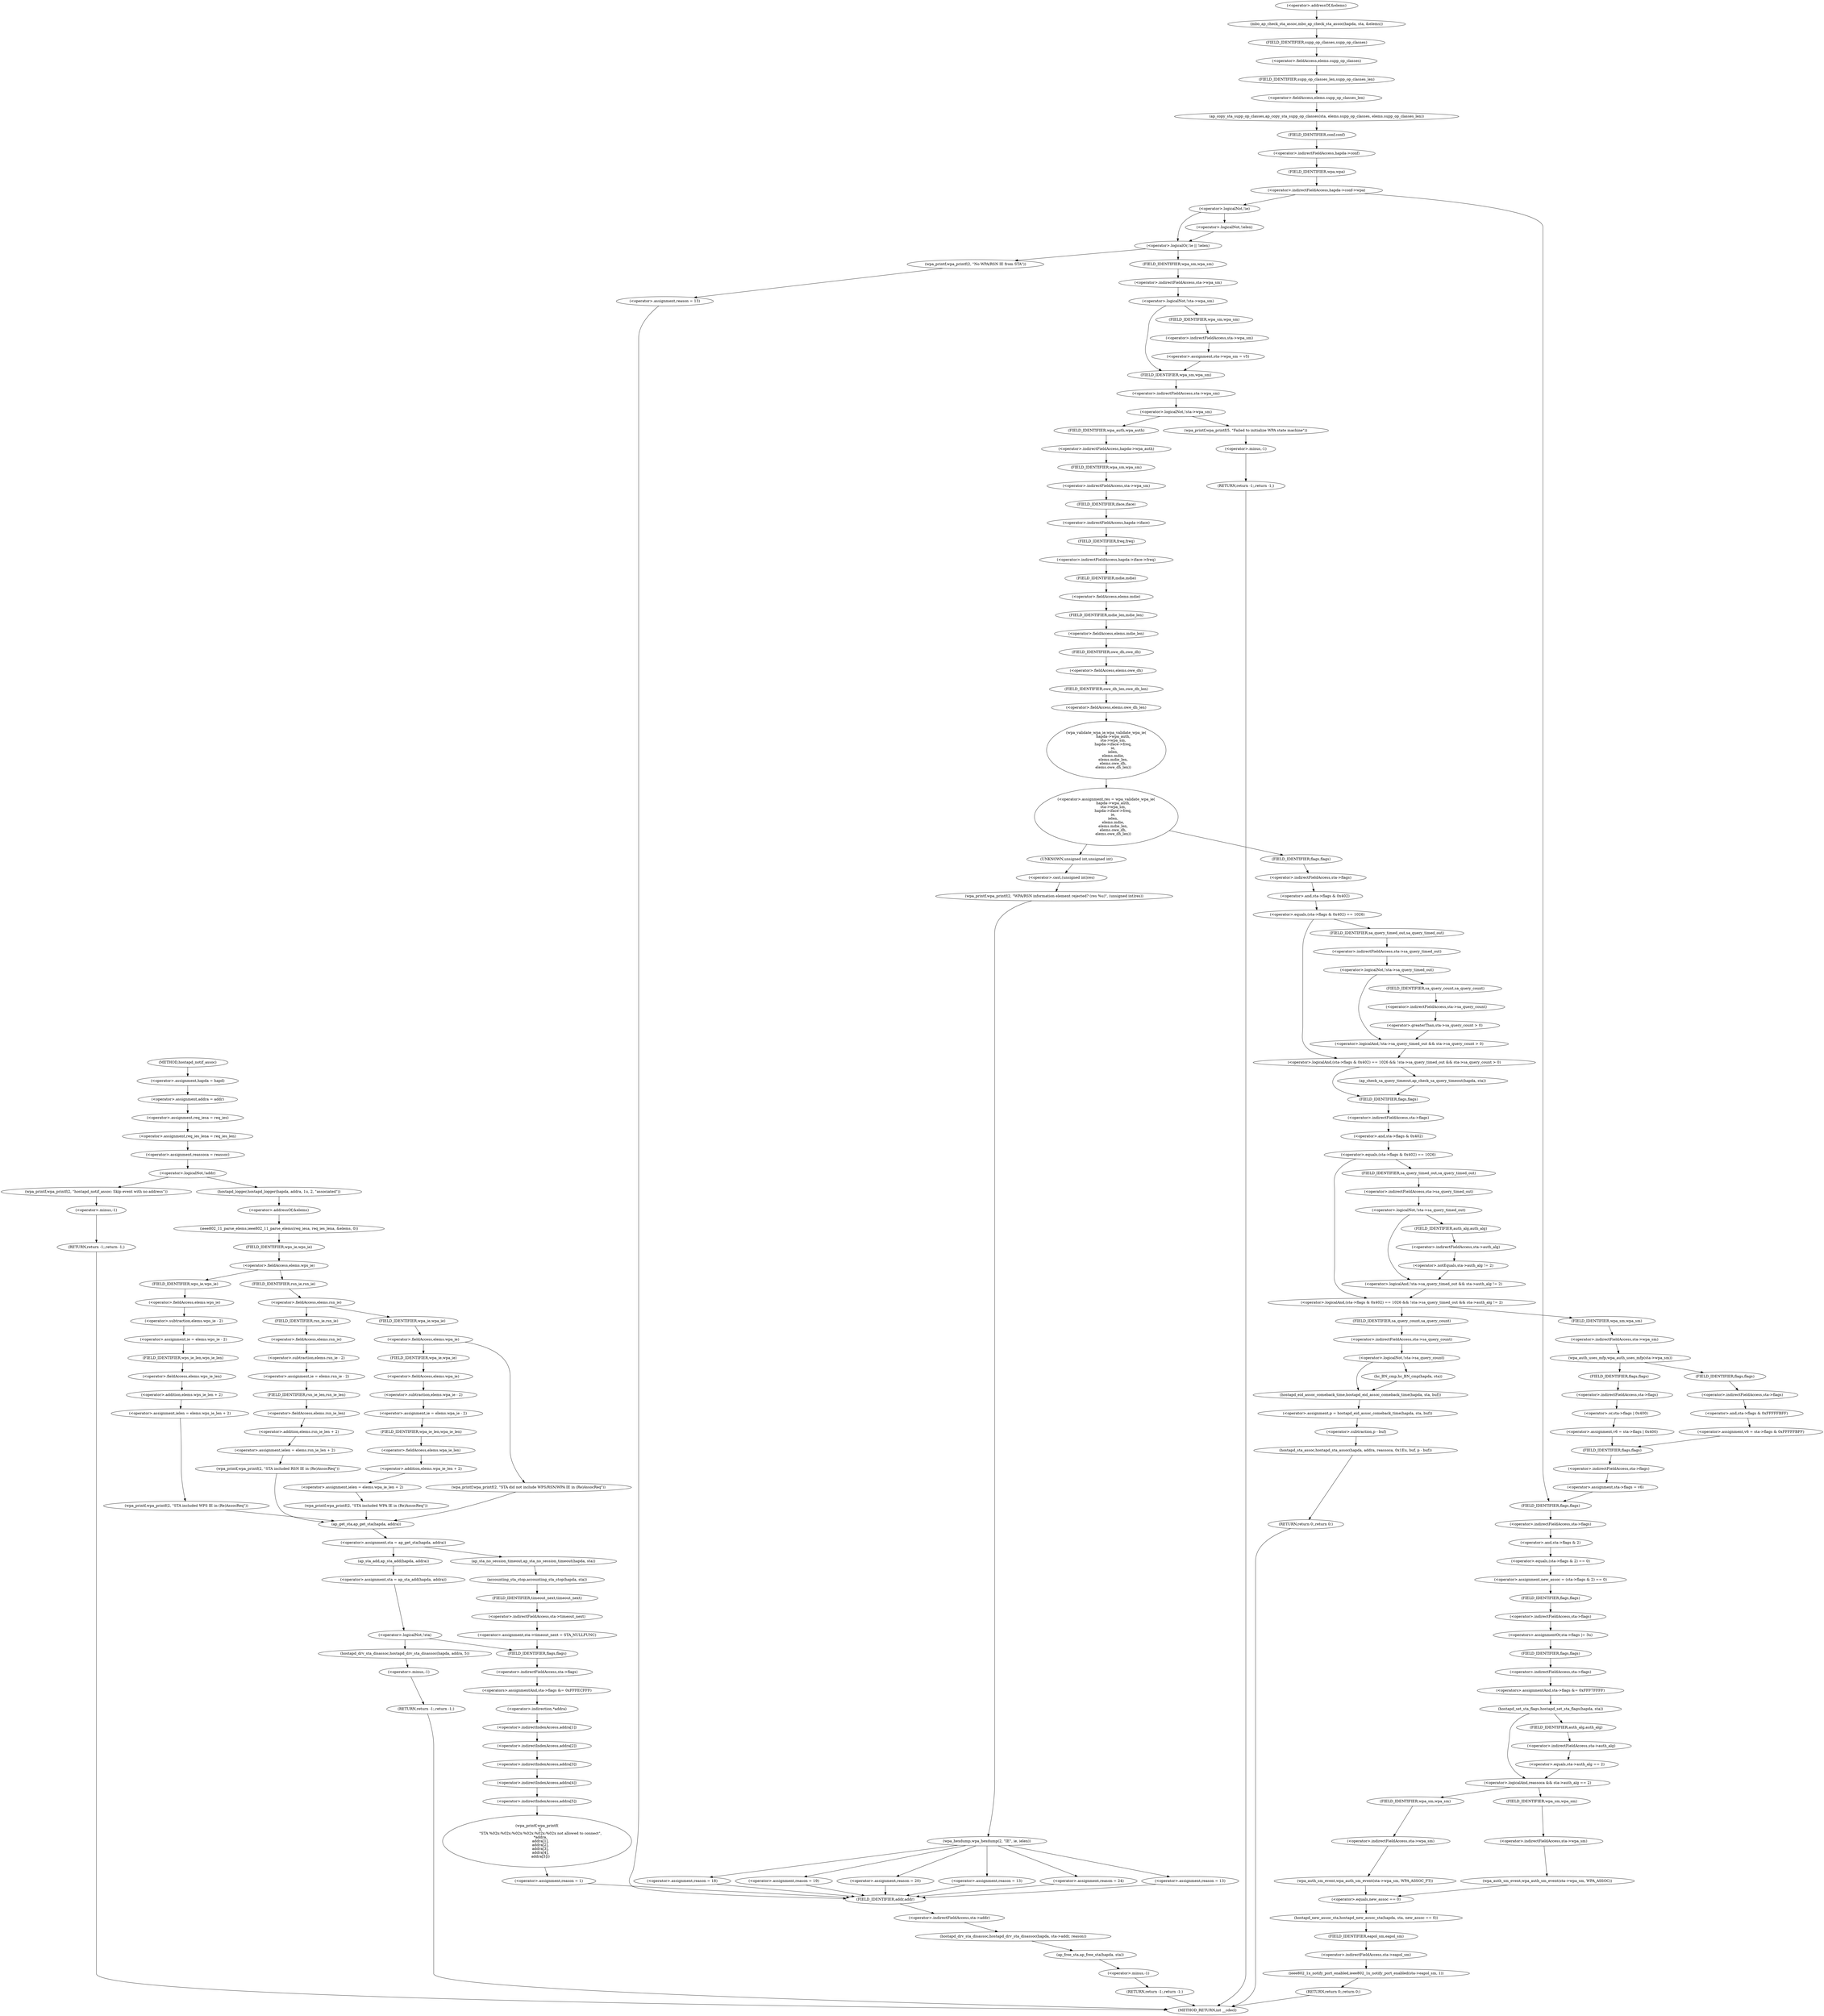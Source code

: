 digraph hostapd_notif_assoc {  
"1000140" [label = "(<operator>.assignment,hapda = hapd)" ]
"1000143" [label = "(<operator>.assignment,addra = addr)" ]
"1000146" [label = "(<operator>.assignment,req_iesa = req_ies)" ]
"1000149" [label = "(<operator>.assignment,req_ies_lena = req_ies_len)" ]
"1000152" [label = "(<operator>.assignment,reassoca = reassoc)" ]
"1000156" [label = "(<operator>.logicalNot,!addr)" ]
"1000159" [label = "(wpa_printf,wpa_printf(2, \"hostapd_notif_assoc: Skip event with no address\"))" ]
"1000162" [label = "(RETURN,return -1;,return -1;)" ]
"1000163" [label = "(<operator>.minus,-1)" ]
"1000165" [label = "(hostapd_logger,hostapd_logger(hapda, addra, 1u, 2, \"associated\"))" ]
"1000171" [label = "(ieee802_11_parse_elems,ieee802_11_parse_elems(req_iesa, req_ies_lena, &elems, 0))" ]
"1000174" [label = "(<operator>.addressOf,&elems)" ]
"1000178" [label = "(<operator>.fieldAccess,elems.wps_ie)" ]
"1000180" [label = "(FIELD_IDENTIFIER,wps_ie,wps_ie)" ]
"1000182" [label = "(<operator>.assignment,ie = elems.wps_ie - 2)" ]
"1000184" [label = "(<operator>.subtraction,elems.wps_ie - 2)" ]
"1000185" [label = "(<operator>.fieldAccess,elems.wps_ie)" ]
"1000187" [label = "(FIELD_IDENTIFIER,wps_ie,wps_ie)" ]
"1000189" [label = "(<operator>.assignment,ielen = elems.wps_ie_len + 2)" ]
"1000191" [label = "(<operator>.addition,elems.wps_ie_len + 2)" ]
"1000192" [label = "(<operator>.fieldAccess,elems.wps_ie_len)" ]
"1000194" [label = "(FIELD_IDENTIFIER,wps_ie_len,wps_ie_len)" ]
"1000196" [label = "(wpa_printf,wpa_printf(2, \"STA included WPS IE in (Re)AssocReq\"))" ]
"1000201" [label = "(<operator>.fieldAccess,elems.rsn_ie)" ]
"1000203" [label = "(FIELD_IDENTIFIER,rsn_ie,rsn_ie)" ]
"1000205" [label = "(<operator>.assignment,ie = elems.rsn_ie - 2)" ]
"1000207" [label = "(<operator>.subtraction,elems.rsn_ie - 2)" ]
"1000208" [label = "(<operator>.fieldAccess,elems.rsn_ie)" ]
"1000210" [label = "(FIELD_IDENTIFIER,rsn_ie,rsn_ie)" ]
"1000212" [label = "(<operator>.assignment,ielen = elems.rsn_ie_len + 2)" ]
"1000214" [label = "(<operator>.addition,elems.rsn_ie_len + 2)" ]
"1000215" [label = "(<operator>.fieldAccess,elems.rsn_ie_len)" ]
"1000217" [label = "(FIELD_IDENTIFIER,rsn_ie_len,rsn_ie_len)" ]
"1000219" [label = "(wpa_printf,wpa_printf(2, \"STA included RSN IE in (Re)AssocReq\"))" ]
"1000224" [label = "(<operator>.fieldAccess,elems.wpa_ie)" ]
"1000226" [label = "(FIELD_IDENTIFIER,wpa_ie,wpa_ie)" ]
"1000228" [label = "(<operator>.assignment,ie = elems.wpa_ie - 2)" ]
"1000230" [label = "(<operator>.subtraction,elems.wpa_ie - 2)" ]
"1000231" [label = "(<operator>.fieldAccess,elems.wpa_ie)" ]
"1000233" [label = "(FIELD_IDENTIFIER,wpa_ie,wpa_ie)" ]
"1000235" [label = "(<operator>.assignment,ielen = elems.wpa_ie_len + 2)" ]
"1000237" [label = "(<operator>.addition,elems.wpa_ie_len + 2)" ]
"1000238" [label = "(<operator>.fieldAccess,elems.wpa_ie_len)" ]
"1000240" [label = "(FIELD_IDENTIFIER,wpa_ie_len,wpa_ie_len)" ]
"1000242" [label = "(wpa_printf,wpa_printf(2, \"STA included WPA IE in (Re)AssocReq\"))" ]
"1000249" [label = "(wpa_printf,wpa_printf(2, \"STA did not include WPS/RSN/WPA IE in (Re)AssocReq\"))" ]
"1000252" [label = "(<operator>.assignment,sta = ap_get_sta(hapda, addra))" ]
"1000254" [label = "(ap_get_sta,ap_get_sta(hapda, addra))" ]
"1000260" [label = "(ap_sta_no_session_timeout,ap_sta_no_session_timeout(hapda, sta))" ]
"1000263" [label = "(accounting_sta_stop,accounting_sta_stop(hapda, sta))" ]
"1000266" [label = "(<operator>.assignment,sta->timeout_next = STA_NULLFUNC)" ]
"1000267" [label = "(<operator>.indirectFieldAccess,sta->timeout_next)" ]
"1000269" [label = "(FIELD_IDENTIFIER,timeout_next,timeout_next)" ]
"1000273" [label = "(<operator>.assignment,sta = ap_sta_add(hapda, addra))" ]
"1000275" [label = "(ap_sta_add,ap_sta_add(hapda, addra))" ]
"1000279" [label = "(<operator>.logicalNot,!sta)" ]
"1000282" [label = "(hostapd_drv_sta_disassoc,hostapd_drv_sta_disassoc(hapda, addra, 5))" ]
"1000286" [label = "(RETURN,return -1;,return -1;)" ]
"1000287" [label = "(<operator>.minus,-1)" ]
"1000289" [label = "(<operators>.assignmentAnd,sta->flags &= 0xFFFECFFF)" ]
"1000290" [label = "(<operator>.indirectFieldAccess,sta->flags)" ]
"1000292" [label = "(FIELD_IDENTIFIER,flags,flags)" ]
"1000295" [label = "(wpa_printf,wpa_printf(\n      3,\n      \"STA %02x:%02x:%02x:%02x:%02x:%02x not allowed to connect\",\n      *addra,\n      addra[1],\n      addra[2],\n      addra[3],\n      addra[4],\n      addra[5]))" ]
"1000298" [label = "(<operator>.indirection,*addra)" ]
"1000300" [label = "(<operator>.indirectIndexAccess,addra[1])" ]
"1000303" [label = "(<operator>.indirectIndexAccess,addra[2])" ]
"1000306" [label = "(<operator>.indirectIndexAccess,addra[3])" ]
"1000309" [label = "(<operator>.indirectIndexAccess,addra[4])" ]
"1000312" [label = "(<operator>.indirectIndexAccess,addra[5])" ]
"1000315" [label = "(<operator>.assignment,reason = 1)" ]
"1000319" [label = "(hostapd_drv_sta_disassoc,hostapd_drv_sta_disassoc(hapda, sta->addr, reason))" ]
"1000321" [label = "(<operator>.indirectFieldAccess,sta->addr)" ]
"1000323" [label = "(FIELD_IDENTIFIER,addr,addr)" ]
"1000325" [label = "(ap_free_sta,ap_free_sta(hapda, sta))" ]
"1000328" [label = "(RETURN,return -1;,return -1;)" ]
"1000329" [label = "(<operator>.minus,-1)" ]
"1000331" [label = "(mbo_ap_check_sta_assoc,mbo_ap_check_sta_assoc(hapda, sta, &elems))" ]
"1000334" [label = "(<operator>.addressOf,&elems)" ]
"1000336" [label = "(ap_copy_sta_supp_op_classes,ap_copy_sta_supp_op_classes(sta, elems.supp_op_classes, elems.supp_op_classes_len))" ]
"1000338" [label = "(<operator>.fieldAccess,elems.supp_op_classes)" ]
"1000340" [label = "(FIELD_IDENTIFIER,supp_op_classes,supp_op_classes)" ]
"1000341" [label = "(<operator>.fieldAccess,elems.supp_op_classes_len)" ]
"1000343" [label = "(FIELD_IDENTIFIER,supp_op_classes_len,supp_op_classes_len)" ]
"1000345" [label = "(<operator>.indirectFieldAccess,hapda->conf->wpa)" ]
"1000346" [label = "(<operator>.indirectFieldAccess,hapda->conf)" ]
"1000348" [label = "(FIELD_IDENTIFIER,conf,conf)" ]
"1000349" [label = "(FIELD_IDENTIFIER,wpa,wpa)" ]
"1000352" [label = "(<operator>.logicalOr,!ie || !ielen)" ]
"1000353" [label = "(<operator>.logicalNot,!ie)" ]
"1000355" [label = "(<operator>.logicalNot,!ielen)" ]
"1000358" [label = "(wpa_printf,wpa_printf(2, \"No WPA/RSN IE from STA\"))" ]
"1000361" [label = "(<operator>.assignment,reason = 13)" ]
"1000366" [label = "(<operator>.logicalNot,!sta->wpa_sm)" ]
"1000367" [label = "(<operator>.indirectFieldAccess,sta->wpa_sm)" ]
"1000369" [label = "(FIELD_IDENTIFIER,wpa_sm,wpa_sm)" ]
"1000371" [label = "(<operator>.assignment,sta->wpa_sm = v5)" ]
"1000372" [label = "(<operator>.indirectFieldAccess,sta->wpa_sm)" ]
"1000374" [label = "(FIELD_IDENTIFIER,wpa_sm,wpa_sm)" ]
"1000377" [label = "(<operator>.logicalNot,!sta->wpa_sm)" ]
"1000378" [label = "(<operator>.indirectFieldAccess,sta->wpa_sm)" ]
"1000380" [label = "(FIELD_IDENTIFIER,wpa_sm,wpa_sm)" ]
"1000382" [label = "(wpa_printf,wpa_printf(5, \"Failed to initialize WPA state machine\"))" ]
"1000385" [label = "(RETURN,return -1;,return -1;)" ]
"1000386" [label = "(<operator>.minus,-1)" ]
"1000388" [label = "(<operator>.assignment,res = wpa_validate_wpa_ie(\n            hapda->wpa_auth,\n            sta->wpa_sm,\n            hapda->iface->freq,\n            ie,\n            ielen,\n            elems.mdie,\n            elems.mdie_len,\n            elems.owe_dh,\n            elems.owe_dh_len))" ]
"1000390" [label = "(wpa_validate_wpa_ie,wpa_validate_wpa_ie(\n            hapda->wpa_auth,\n            sta->wpa_sm,\n            hapda->iface->freq,\n            ie,\n            ielen,\n            elems.mdie,\n            elems.mdie_len,\n            elems.owe_dh,\n            elems.owe_dh_len))" ]
"1000391" [label = "(<operator>.indirectFieldAccess,hapda->wpa_auth)" ]
"1000393" [label = "(FIELD_IDENTIFIER,wpa_auth,wpa_auth)" ]
"1000394" [label = "(<operator>.indirectFieldAccess,sta->wpa_sm)" ]
"1000396" [label = "(FIELD_IDENTIFIER,wpa_sm,wpa_sm)" ]
"1000397" [label = "(<operator>.indirectFieldAccess,hapda->iface->freq)" ]
"1000398" [label = "(<operator>.indirectFieldAccess,hapda->iface)" ]
"1000400" [label = "(FIELD_IDENTIFIER,iface,iface)" ]
"1000401" [label = "(FIELD_IDENTIFIER,freq,freq)" ]
"1000404" [label = "(<operator>.fieldAccess,elems.mdie)" ]
"1000406" [label = "(FIELD_IDENTIFIER,mdie,mdie)" ]
"1000407" [label = "(<operator>.fieldAccess,elems.mdie_len)" ]
"1000409" [label = "(FIELD_IDENTIFIER,mdie_len,mdie_len)" ]
"1000410" [label = "(<operator>.fieldAccess,elems.owe_dh)" ]
"1000412" [label = "(FIELD_IDENTIFIER,owe_dh,owe_dh)" ]
"1000413" [label = "(<operator>.fieldAccess,elems.owe_dh_len)" ]
"1000415" [label = "(FIELD_IDENTIFIER,owe_dh_len,owe_dh_len)" ]
"1000419" [label = "(wpa_printf,wpa_printf(2, \"WPA/RSN information element rejected? (res %u)\", (unsigned int)res))" ]
"1000422" [label = "(<operator>.cast,(unsigned int)res)" ]
"1000423" [label = "(UNKNOWN,unsigned int,unsigned int)" ]
"1000425" [label = "(wpa_hexdump,wpa_hexdump(2, \"IE\", ie, ielen))" ]
"1000434" [label = "(<operator>.assignment,reason = 18)" ]
"1000439" [label = "(<operator>.assignment,reason = 19)" ]
"1000444" [label = "(<operator>.assignment,reason = 20)" ]
"1000449" [label = "(<operator>.assignment,reason = 13)" ]
"1000454" [label = "(<operator>.assignment,reason = 24)" ]
"1000459" [label = "(<operator>.assignment,reason = 13)" ]
"1000465" [label = "(<operator>.logicalAnd,(sta->flags & 0x402) == 1026 && !sta->sa_query_timed_out && sta->sa_query_count > 0)" ]
"1000466" [label = "(<operator>.equals,(sta->flags & 0x402) == 1026)" ]
"1000467" [label = "(<operator>.and,sta->flags & 0x402)" ]
"1000468" [label = "(<operator>.indirectFieldAccess,sta->flags)" ]
"1000470" [label = "(FIELD_IDENTIFIER,flags,flags)" ]
"1000473" [label = "(<operator>.logicalAnd,!sta->sa_query_timed_out && sta->sa_query_count > 0)" ]
"1000474" [label = "(<operator>.logicalNot,!sta->sa_query_timed_out)" ]
"1000475" [label = "(<operator>.indirectFieldAccess,sta->sa_query_timed_out)" ]
"1000477" [label = "(FIELD_IDENTIFIER,sa_query_timed_out,sa_query_timed_out)" ]
"1000478" [label = "(<operator>.greaterThan,sta->sa_query_count > 0)" ]
"1000479" [label = "(<operator>.indirectFieldAccess,sta->sa_query_count)" ]
"1000481" [label = "(FIELD_IDENTIFIER,sa_query_count,sa_query_count)" ]
"1000483" [label = "(ap_check_sa_query_timeout,ap_check_sa_query_timeout(hapda, sta))" ]
"1000487" [label = "(<operator>.logicalAnd,(sta->flags & 0x402) == 1026 && !sta->sa_query_timed_out && sta->auth_alg != 2)" ]
"1000488" [label = "(<operator>.equals,(sta->flags & 0x402) == 1026)" ]
"1000489" [label = "(<operator>.and,sta->flags & 0x402)" ]
"1000490" [label = "(<operator>.indirectFieldAccess,sta->flags)" ]
"1000492" [label = "(FIELD_IDENTIFIER,flags,flags)" ]
"1000495" [label = "(<operator>.logicalAnd,!sta->sa_query_timed_out && sta->auth_alg != 2)" ]
"1000496" [label = "(<operator>.logicalNot,!sta->sa_query_timed_out)" ]
"1000497" [label = "(<operator>.indirectFieldAccess,sta->sa_query_timed_out)" ]
"1000499" [label = "(FIELD_IDENTIFIER,sa_query_timed_out,sa_query_timed_out)" ]
"1000500" [label = "(<operator>.notEquals,sta->auth_alg != 2)" ]
"1000501" [label = "(<operator>.indirectFieldAccess,sta->auth_alg)" ]
"1000503" [label = "(FIELD_IDENTIFIER,auth_alg,auth_alg)" ]
"1000507" [label = "(<operator>.logicalNot,!sta->sa_query_count)" ]
"1000508" [label = "(<operator>.indirectFieldAccess,sta->sa_query_count)" ]
"1000510" [label = "(FIELD_IDENTIFIER,sa_query_count,sa_query_count)" ]
"1000511" [label = "(hc_BN_cmp,hc_BN_cmp(hapda, sta))" ]
"1000514" [label = "(<operator>.assignment,p = hostapd_eid_assoc_comeback_time(hapda, sta, buf))" ]
"1000516" [label = "(hostapd_eid_assoc_comeback_time,hostapd_eid_assoc_comeback_time(hapda, sta, buf))" ]
"1000520" [label = "(hostapd_sta_assoc,hostapd_sta_assoc(hapda, addra, reassoca, 0x1Eu, buf, p - buf))" ]
"1000526" [label = "(<operator>.subtraction,p - buf)" ]
"1000529" [label = "(RETURN,return 0;,return 0;)" ]
"1000532" [label = "(wpa_auth_uses_mfp,wpa_auth_uses_mfp(sta->wpa_sm))" ]
"1000533" [label = "(<operator>.indirectFieldAccess,sta->wpa_sm)" ]
"1000535" [label = "(FIELD_IDENTIFIER,wpa_sm,wpa_sm)" ]
"1000536" [label = "(<operator>.assignment,v6 = sta->flags | 0x400)" ]
"1000538" [label = "(<operator>.or,sta->flags | 0x400)" ]
"1000539" [label = "(<operator>.indirectFieldAccess,sta->flags)" ]
"1000541" [label = "(FIELD_IDENTIFIER,flags,flags)" ]
"1000544" [label = "(<operator>.assignment,v6 = sta->flags & 0xFFFFFBFF)" ]
"1000546" [label = "(<operator>.and,sta->flags & 0xFFFFFBFF)" ]
"1000547" [label = "(<operator>.indirectFieldAccess,sta->flags)" ]
"1000549" [label = "(FIELD_IDENTIFIER,flags,flags)" ]
"1000551" [label = "(<operator>.assignment,sta->flags = v6)" ]
"1000552" [label = "(<operator>.indirectFieldAccess,sta->flags)" ]
"1000554" [label = "(FIELD_IDENTIFIER,flags,flags)" ]
"1000556" [label = "(<operator>.assignment,new_assoc = (sta->flags & 2) == 0)" ]
"1000558" [label = "(<operator>.equals,(sta->flags & 2) == 0)" ]
"1000559" [label = "(<operator>.and,sta->flags & 2)" ]
"1000560" [label = "(<operator>.indirectFieldAccess,sta->flags)" ]
"1000562" [label = "(FIELD_IDENTIFIER,flags,flags)" ]
"1000565" [label = "(<operators>.assignmentOr,sta->flags |= 3u)" ]
"1000566" [label = "(<operator>.indirectFieldAccess,sta->flags)" ]
"1000568" [label = "(FIELD_IDENTIFIER,flags,flags)" ]
"1000570" [label = "(<operators>.assignmentAnd,sta->flags &= 0xFFF7FFFF)" ]
"1000571" [label = "(<operator>.indirectFieldAccess,sta->flags)" ]
"1000573" [label = "(FIELD_IDENTIFIER,flags,flags)" ]
"1000575" [label = "(hostapd_set_sta_flags,hostapd_set_sta_flags(hapda, sta))" ]
"1000579" [label = "(<operator>.logicalAnd,reassoca && sta->auth_alg == 2)" ]
"1000581" [label = "(<operator>.equals,sta->auth_alg == 2)" ]
"1000582" [label = "(<operator>.indirectFieldAccess,sta->auth_alg)" ]
"1000584" [label = "(FIELD_IDENTIFIER,auth_alg,auth_alg)" ]
"1000586" [label = "(wpa_auth_sm_event,wpa_auth_sm_event(sta->wpa_sm, WPA_ASSOC_FT))" ]
"1000587" [label = "(<operator>.indirectFieldAccess,sta->wpa_sm)" ]
"1000589" [label = "(FIELD_IDENTIFIER,wpa_sm,wpa_sm)" ]
"1000592" [label = "(wpa_auth_sm_event,wpa_auth_sm_event(sta->wpa_sm, WPA_ASSOC))" ]
"1000593" [label = "(<operator>.indirectFieldAccess,sta->wpa_sm)" ]
"1000595" [label = "(FIELD_IDENTIFIER,wpa_sm,wpa_sm)" ]
"1000597" [label = "(hostapd_new_assoc_sta,hostapd_new_assoc_sta(hapda, sta, new_assoc == 0))" ]
"1000600" [label = "(<operator>.equals,new_assoc == 0)" ]
"1000603" [label = "(ieee802_1x_notify_port_enabled,ieee802_1x_notify_port_enabled(sta->eapol_sm, 1))" ]
"1000604" [label = "(<operator>.indirectFieldAccess,sta->eapol_sm)" ]
"1000606" [label = "(FIELD_IDENTIFIER,eapol_sm,eapol_sm)" ]
"1000608" [label = "(RETURN,return 0;,return 0;)" ]
"1000117" [label = "(METHOD,hostapd_notif_assoc)" ]
"1000610" [label = "(METHOD_RETURN,int __cdecl)" ]
  "1000140" -> "1000143" 
  "1000143" -> "1000146" 
  "1000146" -> "1000149" 
  "1000149" -> "1000152" 
  "1000152" -> "1000156" 
  "1000156" -> "1000159" 
  "1000156" -> "1000165" 
  "1000159" -> "1000163" 
  "1000162" -> "1000610" 
  "1000163" -> "1000162" 
  "1000165" -> "1000174" 
  "1000171" -> "1000180" 
  "1000174" -> "1000171" 
  "1000178" -> "1000187" 
  "1000178" -> "1000203" 
  "1000180" -> "1000178" 
  "1000182" -> "1000194" 
  "1000184" -> "1000182" 
  "1000185" -> "1000184" 
  "1000187" -> "1000185" 
  "1000189" -> "1000196" 
  "1000191" -> "1000189" 
  "1000192" -> "1000191" 
  "1000194" -> "1000192" 
  "1000196" -> "1000254" 
  "1000201" -> "1000210" 
  "1000201" -> "1000226" 
  "1000203" -> "1000201" 
  "1000205" -> "1000217" 
  "1000207" -> "1000205" 
  "1000208" -> "1000207" 
  "1000210" -> "1000208" 
  "1000212" -> "1000219" 
  "1000214" -> "1000212" 
  "1000215" -> "1000214" 
  "1000217" -> "1000215" 
  "1000219" -> "1000254" 
  "1000224" -> "1000233" 
  "1000224" -> "1000249" 
  "1000226" -> "1000224" 
  "1000228" -> "1000240" 
  "1000230" -> "1000228" 
  "1000231" -> "1000230" 
  "1000233" -> "1000231" 
  "1000235" -> "1000242" 
  "1000237" -> "1000235" 
  "1000238" -> "1000237" 
  "1000240" -> "1000238" 
  "1000242" -> "1000254" 
  "1000249" -> "1000254" 
  "1000252" -> "1000260" 
  "1000252" -> "1000275" 
  "1000254" -> "1000252" 
  "1000260" -> "1000263" 
  "1000263" -> "1000269" 
  "1000266" -> "1000292" 
  "1000267" -> "1000266" 
  "1000269" -> "1000267" 
  "1000273" -> "1000279" 
  "1000275" -> "1000273" 
  "1000279" -> "1000282" 
  "1000279" -> "1000292" 
  "1000282" -> "1000287" 
  "1000286" -> "1000610" 
  "1000287" -> "1000286" 
  "1000289" -> "1000298" 
  "1000290" -> "1000289" 
  "1000292" -> "1000290" 
  "1000295" -> "1000315" 
  "1000298" -> "1000300" 
  "1000300" -> "1000303" 
  "1000303" -> "1000306" 
  "1000306" -> "1000309" 
  "1000309" -> "1000312" 
  "1000312" -> "1000295" 
  "1000315" -> "1000323" 
  "1000319" -> "1000325" 
  "1000321" -> "1000319" 
  "1000323" -> "1000321" 
  "1000325" -> "1000329" 
  "1000328" -> "1000610" 
  "1000329" -> "1000328" 
  "1000331" -> "1000340" 
  "1000334" -> "1000331" 
  "1000336" -> "1000348" 
  "1000338" -> "1000343" 
  "1000340" -> "1000338" 
  "1000341" -> "1000336" 
  "1000343" -> "1000341" 
  "1000345" -> "1000353" 
  "1000345" -> "1000562" 
  "1000346" -> "1000349" 
  "1000348" -> "1000346" 
  "1000349" -> "1000345" 
  "1000352" -> "1000358" 
  "1000352" -> "1000369" 
  "1000353" -> "1000352" 
  "1000353" -> "1000355" 
  "1000355" -> "1000352" 
  "1000358" -> "1000361" 
  "1000361" -> "1000323" 
  "1000366" -> "1000374" 
  "1000366" -> "1000380" 
  "1000367" -> "1000366" 
  "1000369" -> "1000367" 
  "1000371" -> "1000380" 
  "1000372" -> "1000371" 
  "1000374" -> "1000372" 
  "1000377" -> "1000382" 
  "1000377" -> "1000393" 
  "1000378" -> "1000377" 
  "1000380" -> "1000378" 
  "1000382" -> "1000386" 
  "1000385" -> "1000610" 
  "1000386" -> "1000385" 
  "1000388" -> "1000423" 
  "1000388" -> "1000470" 
  "1000390" -> "1000388" 
  "1000391" -> "1000396" 
  "1000393" -> "1000391" 
  "1000394" -> "1000400" 
  "1000396" -> "1000394" 
  "1000397" -> "1000406" 
  "1000398" -> "1000401" 
  "1000400" -> "1000398" 
  "1000401" -> "1000397" 
  "1000404" -> "1000409" 
  "1000406" -> "1000404" 
  "1000407" -> "1000412" 
  "1000409" -> "1000407" 
  "1000410" -> "1000415" 
  "1000412" -> "1000410" 
  "1000413" -> "1000390" 
  "1000415" -> "1000413" 
  "1000419" -> "1000425" 
  "1000422" -> "1000419" 
  "1000423" -> "1000422" 
  "1000425" -> "1000434" 
  "1000425" -> "1000439" 
  "1000425" -> "1000444" 
  "1000425" -> "1000449" 
  "1000425" -> "1000454" 
  "1000425" -> "1000459" 
  "1000434" -> "1000323" 
  "1000439" -> "1000323" 
  "1000444" -> "1000323" 
  "1000449" -> "1000323" 
  "1000454" -> "1000323" 
  "1000459" -> "1000323" 
  "1000465" -> "1000483" 
  "1000465" -> "1000492" 
  "1000466" -> "1000465" 
  "1000466" -> "1000477" 
  "1000467" -> "1000466" 
  "1000468" -> "1000467" 
  "1000470" -> "1000468" 
  "1000473" -> "1000465" 
  "1000474" -> "1000473" 
  "1000474" -> "1000481" 
  "1000475" -> "1000474" 
  "1000477" -> "1000475" 
  "1000478" -> "1000473" 
  "1000479" -> "1000478" 
  "1000481" -> "1000479" 
  "1000483" -> "1000492" 
  "1000487" -> "1000510" 
  "1000487" -> "1000535" 
  "1000488" -> "1000487" 
  "1000488" -> "1000499" 
  "1000489" -> "1000488" 
  "1000490" -> "1000489" 
  "1000492" -> "1000490" 
  "1000495" -> "1000487" 
  "1000496" -> "1000495" 
  "1000496" -> "1000503" 
  "1000497" -> "1000496" 
  "1000499" -> "1000497" 
  "1000500" -> "1000495" 
  "1000501" -> "1000500" 
  "1000503" -> "1000501" 
  "1000507" -> "1000511" 
  "1000507" -> "1000516" 
  "1000508" -> "1000507" 
  "1000510" -> "1000508" 
  "1000511" -> "1000516" 
  "1000514" -> "1000526" 
  "1000516" -> "1000514" 
  "1000520" -> "1000529" 
  "1000526" -> "1000520" 
  "1000529" -> "1000610" 
  "1000532" -> "1000541" 
  "1000532" -> "1000549" 
  "1000533" -> "1000532" 
  "1000535" -> "1000533" 
  "1000536" -> "1000554" 
  "1000538" -> "1000536" 
  "1000539" -> "1000538" 
  "1000541" -> "1000539" 
  "1000544" -> "1000554" 
  "1000546" -> "1000544" 
  "1000547" -> "1000546" 
  "1000549" -> "1000547" 
  "1000551" -> "1000562" 
  "1000552" -> "1000551" 
  "1000554" -> "1000552" 
  "1000556" -> "1000568" 
  "1000558" -> "1000556" 
  "1000559" -> "1000558" 
  "1000560" -> "1000559" 
  "1000562" -> "1000560" 
  "1000565" -> "1000573" 
  "1000566" -> "1000565" 
  "1000568" -> "1000566" 
  "1000570" -> "1000575" 
  "1000571" -> "1000570" 
  "1000573" -> "1000571" 
  "1000575" -> "1000579" 
  "1000575" -> "1000584" 
  "1000579" -> "1000589" 
  "1000579" -> "1000595" 
  "1000581" -> "1000579" 
  "1000582" -> "1000581" 
  "1000584" -> "1000582" 
  "1000586" -> "1000600" 
  "1000587" -> "1000586" 
  "1000589" -> "1000587" 
  "1000592" -> "1000600" 
  "1000593" -> "1000592" 
  "1000595" -> "1000593" 
  "1000597" -> "1000606" 
  "1000600" -> "1000597" 
  "1000603" -> "1000608" 
  "1000604" -> "1000603" 
  "1000606" -> "1000604" 
  "1000608" -> "1000610" 
  "1000117" -> "1000140" 
}
